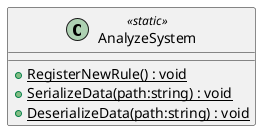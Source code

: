 @startuml
class AnalyzeSystem <<static>> {
    + {static} RegisterNewRule() : void
    + {static} SerializeData(path:string) : void
    + {static} DeserializeData(path:string) : void
}
@enduml
